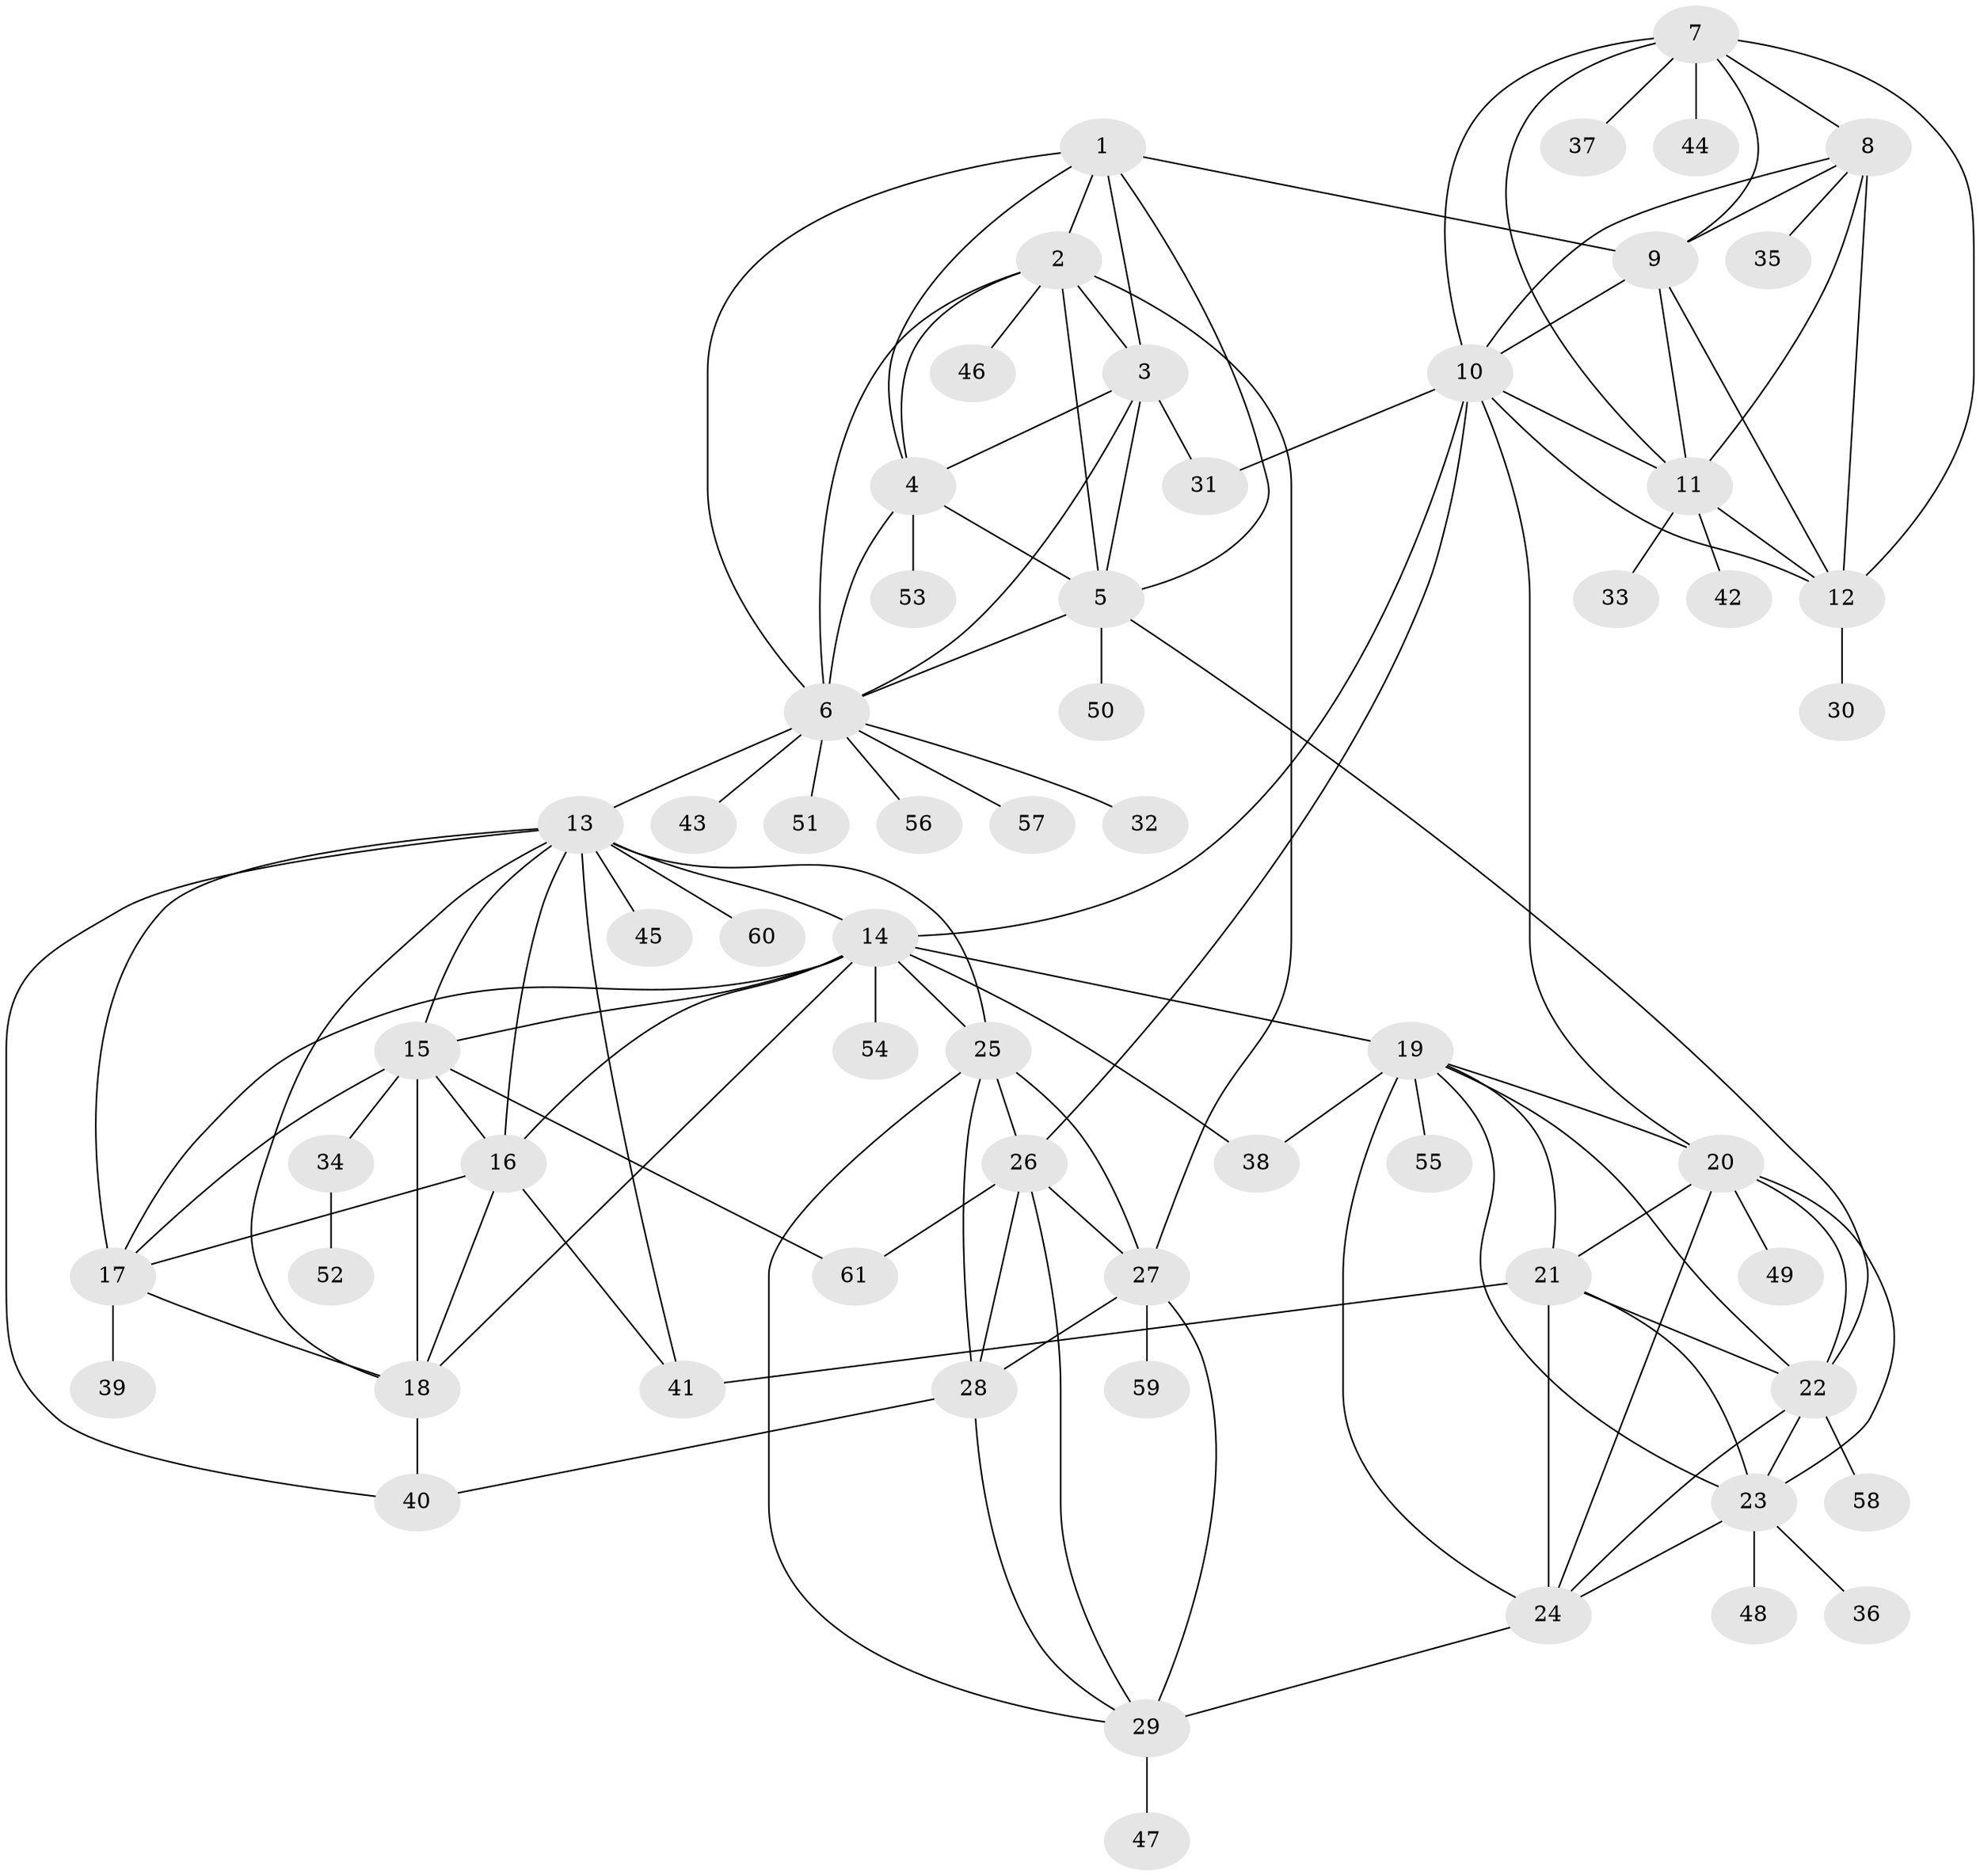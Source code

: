 // original degree distribution, {7: 0.058333333333333334, 8: 0.075, 9: 0.03333333333333333, 12: 0.016666666666666666, 10: 0.025, 15: 0.008333333333333333, 11: 0.008333333333333333, 6: 0.025, 1: 0.6083333333333333, 2: 0.11666666666666667, 4: 0.008333333333333333, 3: 0.016666666666666666}
// Generated by graph-tools (version 1.1) at 2025/37/03/09/25 02:37:36]
// undirected, 61 vertices, 120 edges
graph export_dot {
graph [start="1"]
  node [color=gray90,style=filled];
  1;
  2;
  3;
  4;
  5;
  6;
  7;
  8;
  9;
  10;
  11;
  12;
  13;
  14;
  15;
  16;
  17;
  18;
  19;
  20;
  21;
  22;
  23;
  24;
  25;
  26;
  27;
  28;
  29;
  30;
  31;
  32;
  33;
  34;
  35;
  36;
  37;
  38;
  39;
  40;
  41;
  42;
  43;
  44;
  45;
  46;
  47;
  48;
  49;
  50;
  51;
  52;
  53;
  54;
  55;
  56;
  57;
  58;
  59;
  60;
  61;
  1 -- 2 [weight=1.0];
  1 -- 3 [weight=1.0];
  1 -- 4 [weight=1.0];
  1 -- 5 [weight=1.0];
  1 -- 6 [weight=1.0];
  1 -- 9 [weight=1.0];
  2 -- 3 [weight=1.0];
  2 -- 4 [weight=1.0];
  2 -- 5 [weight=1.0];
  2 -- 6 [weight=1.0];
  2 -- 27 [weight=1.0];
  2 -- 46 [weight=1.0];
  3 -- 4 [weight=1.0];
  3 -- 5 [weight=1.0];
  3 -- 6 [weight=1.0];
  3 -- 31 [weight=3.0];
  4 -- 5 [weight=1.0];
  4 -- 6 [weight=1.0];
  4 -- 53 [weight=2.0];
  5 -- 6 [weight=1.0];
  5 -- 22 [weight=1.0];
  5 -- 50 [weight=1.0];
  6 -- 13 [weight=1.0];
  6 -- 32 [weight=1.0];
  6 -- 43 [weight=1.0];
  6 -- 51 [weight=1.0];
  6 -- 56 [weight=1.0];
  6 -- 57 [weight=1.0];
  7 -- 8 [weight=1.0];
  7 -- 9 [weight=1.0];
  7 -- 10 [weight=1.0];
  7 -- 11 [weight=1.0];
  7 -- 12 [weight=1.0];
  7 -- 37 [weight=1.0];
  7 -- 44 [weight=1.0];
  8 -- 9 [weight=1.0];
  8 -- 10 [weight=1.0];
  8 -- 11 [weight=1.0];
  8 -- 12 [weight=1.0];
  8 -- 35 [weight=2.0];
  9 -- 10 [weight=1.0];
  9 -- 11 [weight=1.0];
  9 -- 12 [weight=1.0];
  10 -- 11 [weight=1.0];
  10 -- 12 [weight=1.0];
  10 -- 14 [weight=1.0];
  10 -- 20 [weight=1.0];
  10 -- 26 [weight=1.0];
  10 -- 31 [weight=1.0];
  11 -- 12 [weight=1.0];
  11 -- 33 [weight=1.0];
  11 -- 42 [weight=2.0];
  12 -- 30 [weight=4.0];
  13 -- 14 [weight=1.0];
  13 -- 15 [weight=1.0];
  13 -- 16 [weight=1.0];
  13 -- 17 [weight=1.0];
  13 -- 18 [weight=1.0];
  13 -- 25 [weight=1.0];
  13 -- 40 [weight=1.0];
  13 -- 41 [weight=1.0];
  13 -- 45 [weight=1.0];
  13 -- 60 [weight=4.0];
  14 -- 15 [weight=1.0];
  14 -- 16 [weight=1.0];
  14 -- 17 [weight=1.0];
  14 -- 18 [weight=1.0];
  14 -- 19 [weight=1.0];
  14 -- 25 [weight=1.0];
  14 -- 38 [weight=1.0];
  14 -- 54 [weight=2.0];
  15 -- 16 [weight=1.0];
  15 -- 17 [weight=1.0];
  15 -- 18 [weight=1.0];
  15 -- 34 [weight=1.0];
  15 -- 61 [weight=2.0];
  16 -- 17 [weight=1.0];
  16 -- 18 [weight=1.0];
  16 -- 41 [weight=1.0];
  17 -- 18 [weight=1.0];
  17 -- 39 [weight=1.0];
  18 -- 40 [weight=1.0];
  19 -- 20 [weight=1.0];
  19 -- 21 [weight=1.0];
  19 -- 22 [weight=1.0];
  19 -- 23 [weight=1.0];
  19 -- 24 [weight=1.0];
  19 -- 38 [weight=3.0];
  19 -- 55 [weight=1.0];
  20 -- 21 [weight=1.0];
  20 -- 22 [weight=1.0];
  20 -- 23 [weight=1.0];
  20 -- 24 [weight=1.0];
  20 -- 49 [weight=1.0];
  21 -- 22 [weight=1.0];
  21 -- 23 [weight=1.0];
  21 -- 24 [weight=4.0];
  21 -- 41 [weight=1.0];
  22 -- 23 [weight=1.0];
  22 -- 24 [weight=1.0];
  22 -- 58 [weight=1.0];
  23 -- 24 [weight=1.0];
  23 -- 36 [weight=1.0];
  23 -- 48 [weight=2.0];
  24 -- 29 [weight=1.0];
  25 -- 26 [weight=1.0];
  25 -- 27 [weight=2.0];
  25 -- 28 [weight=1.0];
  25 -- 29 [weight=1.0];
  26 -- 27 [weight=2.0];
  26 -- 28 [weight=1.0];
  26 -- 29 [weight=1.0];
  26 -- 61 [weight=1.0];
  27 -- 28 [weight=2.0];
  27 -- 29 [weight=2.0];
  27 -- 59 [weight=1.0];
  28 -- 29 [weight=1.0];
  28 -- 40 [weight=1.0];
  29 -- 47 [weight=1.0];
  34 -- 52 [weight=2.0];
}
